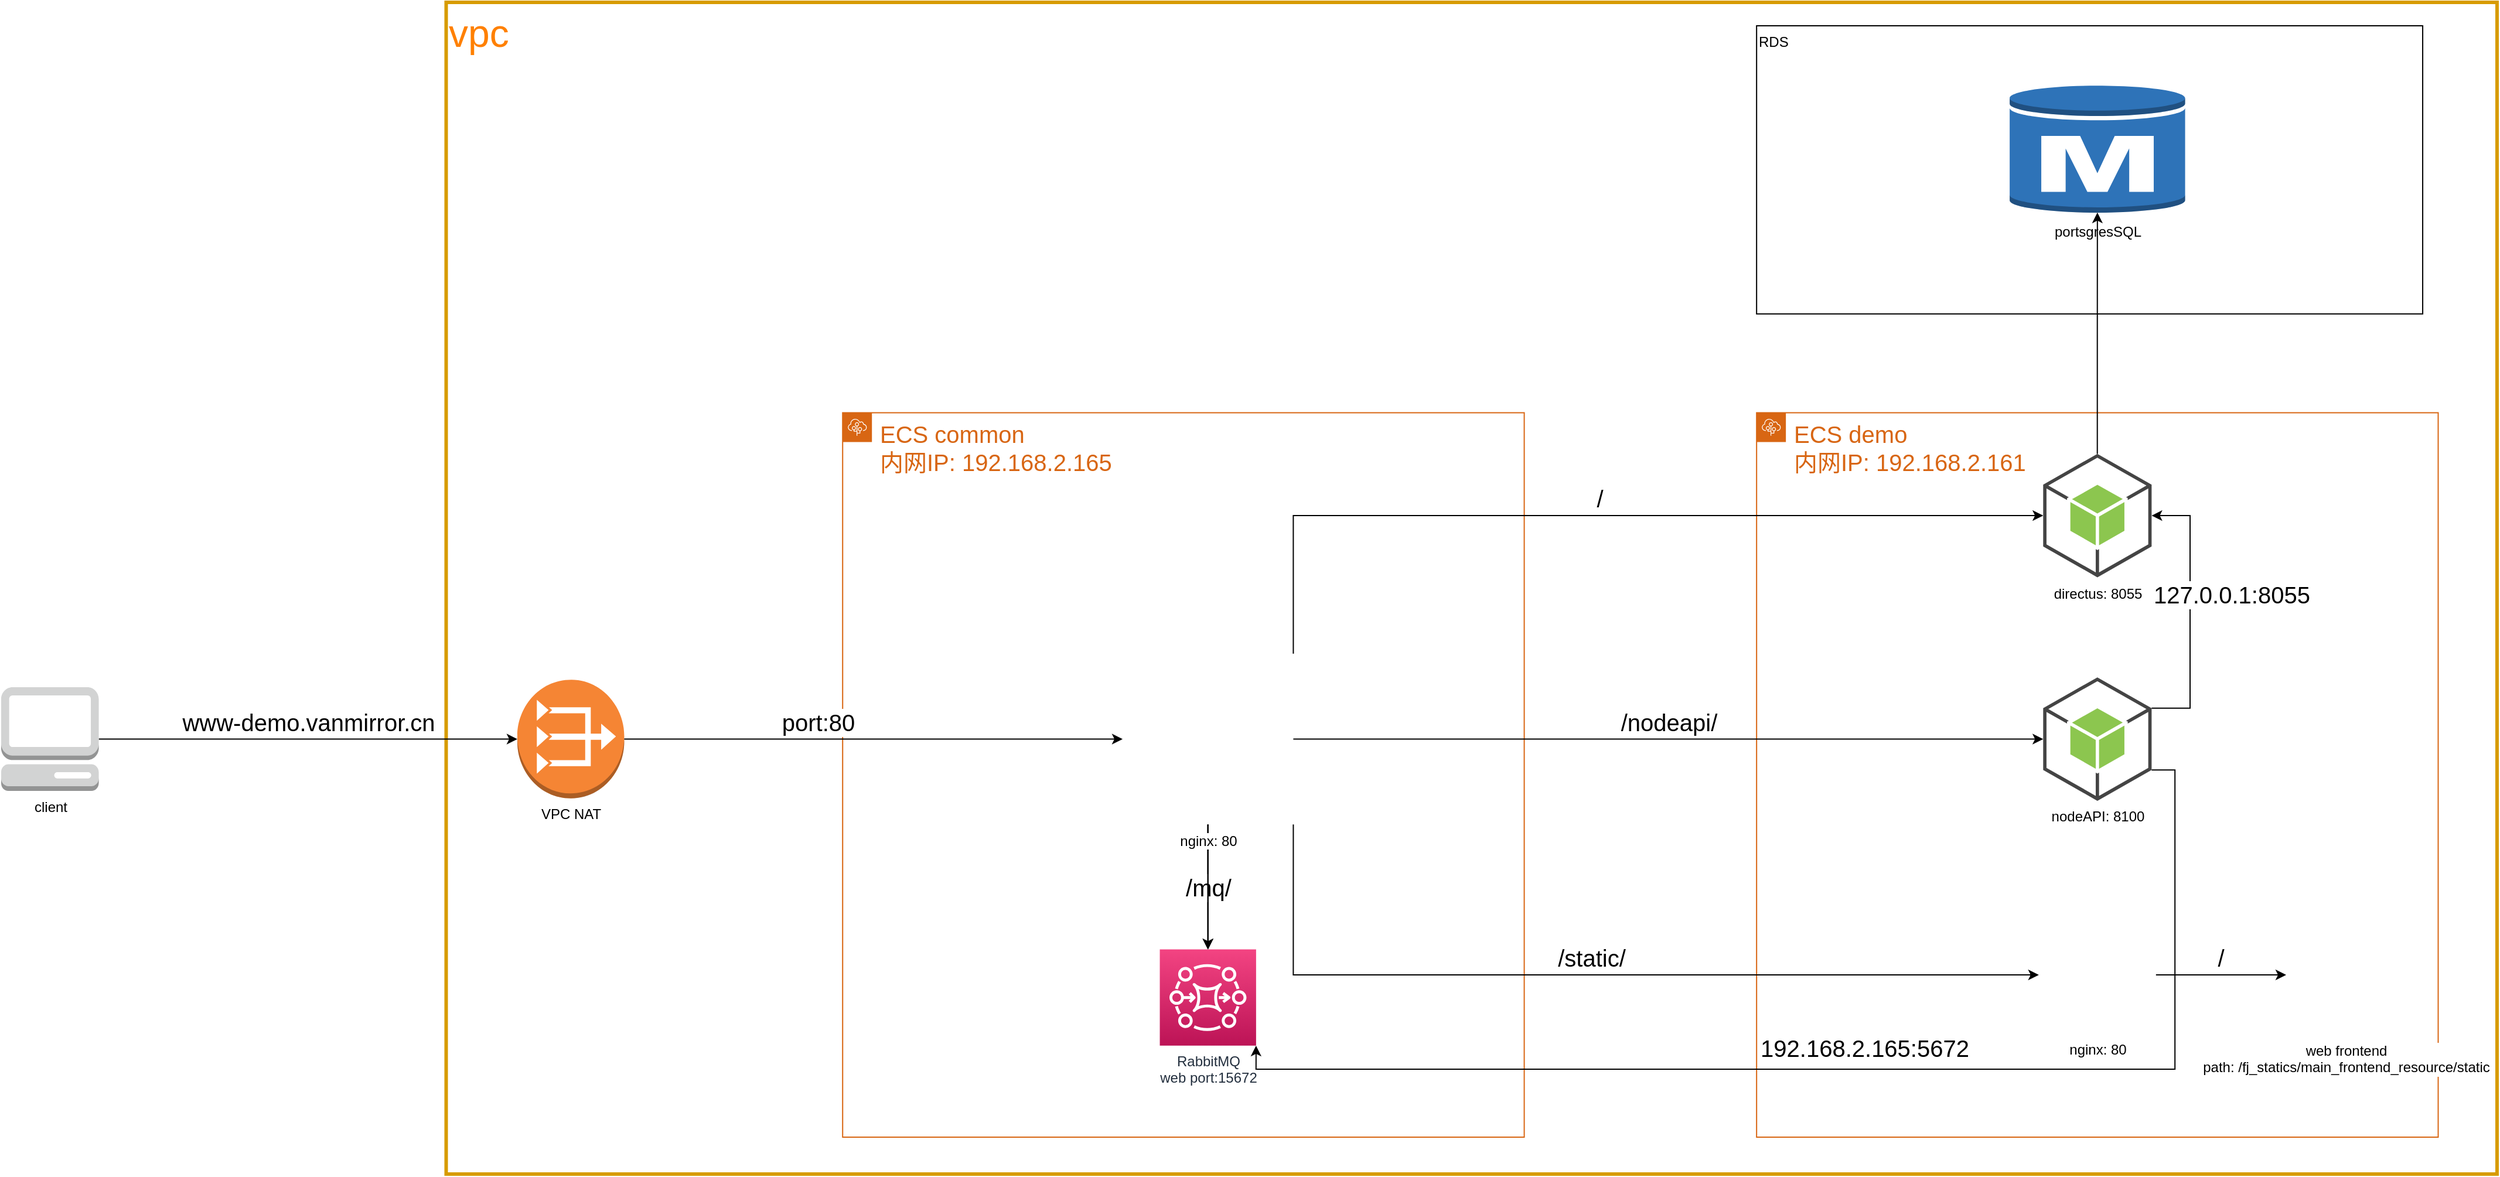 <mxfile version="14.9.6" type="github">
  <diagram id="l8hXMBHkgcEJcSW0mbfh" name="Page-1">
    <mxGraphModel dx="2591" dy="1525" grid="1" gridSize="10" guides="1" tooltips="1" connect="1" arrows="1" fold="1" page="1" pageScale="1" pageWidth="1169" pageHeight="827" background="none" math="0" shadow="0">
      <root>
        <mxCell id="0" />
        <mxCell id="1" parent="0" />
        <mxCell id="rpo0AfvMABLuY5pFm6gE-97" value="&lt;font style=&quot;font-size: 33px&quot; color=&quot;#ff8000&quot;&gt;vpc&lt;/font&gt;" style="rounded=0;whiteSpace=wrap;html=1;fontSize=20;verticalAlign=top;strokeColor=#d79b00;fillColor=none;align=left;strokeWidth=3;" vertex="1" parent="1">
          <mxGeometry x="349.75" y="-300" width="1750.25" height="1000" as="geometry" />
        </mxCell>
        <mxCell id="rpo0AfvMABLuY5pFm6gE-9" value="&lt;font style=&quot;font-size: 20px&quot;&gt;ECS common&lt;br&gt;内网IP: 192.168.2.165&lt;br&gt;&lt;/font&gt;" style="points=[[0,0],[0.25,0],[0.5,0],[0.75,0],[1,0],[1,0.25],[1,0.5],[1,0.75],[1,1],[0.75,1],[0.5,1],[0.25,1],[0,1],[0,0.75],[0,0.5],[0,0.25]];outlineConnect=0;gradientColor=none;html=1;whiteSpace=wrap;fontSize=12;fontStyle=0;shape=mxgraph.aws4.group;grIcon=mxgraph.aws4.group_elastic_beanstalk;strokeColor=#D86613;fillColor=none;verticalAlign=top;align=left;spacingLeft=30;fontColor=#D86613;dashed=0;" vertex="1" parent="1">
          <mxGeometry x="688.111" y="50.199" width="581.672" height="618.245" as="geometry" />
        </mxCell>
        <mxCell id="rpo0AfvMABLuY5pFm6gE-89" value="RDS" style="rounded=0;whiteSpace=wrap;html=1;fontFamily=Helvetica;fillColor=none;align=left;verticalAlign=top;horizontal=1;" vertex="1" parent="1">
          <mxGeometry x="1468.08" y="-280" width="568.452" height="245.893" as="geometry" />
        </mxCell>
        <mxCell id="rpo0AfvMABLuY5pFm6gE-58" value="&lt;font style=&quot;font-size: 20px&quot;&gt;ECS demo&lt;br&gt;内网IP: 192.168.2.161&lt;br&gt;&lt;/font&gt;" style="points=[[0,0],[0.25,0],[0.5,0],[0.75,0],[1,0],[1,0.25],[1,0.5],[1,0.75],[1,1],[0.75,1],[0.5,1],[0.25,1],[0,1],[0,0.75],[0,0.5],[0,0.25]];outlineConnect=0;gradientColor=none;html=1;whiteSpace=wrap;fontSize=12;fontStyle=0;shape=mxgraph.aws4.group;grIcon=mxgraph.aws4.group_elastic_beanstalk;strokeColor=#D86613;fillColor=none;verticalAlign=top;align=left;spacingLeft=30;fontColor=#D86613;dashed=0;" vertex="1" parent="1">
          <mxGeometry x="1468.08" y="50.199" width="581.672" height="618.245" as="geometry" />
        </mxCell>
        <mxCell id="rpo0AfvMABLuY5pFm6gE-2" value="VPC NAT" style="outlineConnect=0;dashed=0;verticalLabelPosition=bottom;verticalAlign=top;align=center;html=1;shape=mxgraph.aws3.vpc_nat_gateway;fillColor=#F58534;gradientColor=none;" vertex="1" parent="1">
          <mxGeometry x="410.495" y="278.177" width="91.217" height="101.167" as="geometry" />
        </mxCell>
        <mxCell id="rpo0AfvMABLuY5pFm6gE-16" value="www-demo.vanmirror.cn" style="edgeStyle=orthogonalEdgeStyle;rounded=0;orthogonalLoop=1;jettySize=auto;html=1;verticalAlign=bottom;fontSize=20;" edge="1" parent="1" source="rpo0AfvMABLuY5pFm6gE-15" target="rpo0AfvMABLuY5pFm6gE-2">
          <mxGeometry x="80" y="-280" as="geometry">
            <Array as="points">
              <mxPoint x="320" y="329" />
              <mxPoint x="320" y="329" />
            </Array>
          </mxGeometry>
        </mxCell>
        <mxCell id="rpo0AfvMABLuY5pFm6gE-15" value="client" style="outlineConnect=0;dashed=0;verticalLabelPosition=bottom;verticalAlign=top;align=center;html=1;shape=mxgraph.aws3.management_console;fillColor=#D2D3D3;gradientColor=none;" vertex="1" parent="1">
          <mxGeometry x="-30" y="284.5" width="83.285" height="88.521" as="geometry" />
        </mxCell>
        <mxCell id="rpo0AfvMABLuY5pFm6gE-10" value="RabbitMQ&lt;br&gt;web port:15672" style="points=[[0,0,0],[0.25,0,0],[0.5,0,0],[0.75,0,0],[1,0,0],[0,1,0],[0.25,1,0],[0.5,1,0],[0.75,1,0],[1,1,0],[0,0.25,0],[0,0.5,0],[0,0.75,0],[1,0.25,0],[1,0.5,0],[1,0.75,0]];outlineConnect=0;fontColor=#232F3E;gradientColor=#F34482;gradientDirection=north;fillColor=#BC1356;strokeColor=#ffffff;dashed=0;verticalLabelPosition=bottom;verticalAlign=top;align=center;html=1;fontSize=12;fontStyle=0;aspect=fixed;shape=mxgraph.aws4.resourceIcon;resIcon=mxgraph.aws4.mq;" vertex="1" parent="1">
          <mxGeometry x="958.787" y="508.263" width="82.157" height="82.157" as="geometry" />
        </mxCell>
        <mxCell id="rpo0AfvMABLuY5pFm6gE-71" value="/mq/" style="edgeStyle=orthogonalEdgeStyle;rounded=0;orthogonalLoop=1;jettySize=auto;html=1;entryX=0.5;entryY=0;entryDx=0;entryDy=0;entryPerimeter=0;fontFamily=Helvetica;verticalAlign=middle;fontSize=20;labelPosition=center;verticalLabelPosition=middle;align=center;" edge="1" parent="1" source="rpo0AfvMABLuY5pFm6gE-1" target="rpo0AfvMABLuY5pFm6gE-10">
          <mxGeometry x="80" y="-280" as="geometry" />
        </mxCell>
        <mxCell id="rpo0AfvMABLuY5pFm6gE-95" value="/static/" style="edgeStyle=orthogonalEdgeStyle;rounded=0;orthogonalLoop=1;jettySize=auto;html=1;entryX=0;entryY=0.5;entryDx=0;entryDy=0;fontSize=20;align=center;verticalAlign=bottom;exitX=1;exitY=1;exitDx=0;exitDy=0;" edge="1" parent="1" source="rpo0AfvMABLuY5pFm6gE-1" target="rpo0AfvMABLuY5pFm6gE-98">
          <mxGeometry relative="1" as="geometry" />
        </mxCell>
        <mxCell id="rpo0AfvMABLuY5pFm6gE-96" value="/" style="edgeStyle=orthogonalEdgeStyle;rounded=0;orthogonalLoop=1;jettySize=auto;html=1;entryX=0;entryY=0.5;entryDx=0;entryDy=0;entryPerimeter=0;fontSize=20;align=center;verticalAlign=bottom;exitX=1;exitY=0;exitDx=0;exitDy=0;" edge="1" parent="1" source="rpo0AfvMABLuY5pFm6gE-1" target="rpo0AfvMABLuY5pFm6gE-66">
          <mxGeometry relative="1" as="geometry" />
        </mxCell>
        <mxCell id="rpo0AfvMABLuY5pFm6gE-100" value="" style="edgeStyle=orthogonalEdgeStyle;rounded=0;orthogonalLoop=1;jettySize=auto;html=1;fontSize=20;align=center;verticalAlign=bottom;" edge="1" parent="1" source="rpo0AfvMABLuY5pFm6gE-1" target="rpo0AfvMABLuY5pFm6gE-10">
          <mxGeometry relative="1" as="geometry" />
        </mxCell>
        <mxCell id="rpo0AfvMABLuY5pFm6gE-101" value="" style="edgeStyle=orthogonalEdgeStyle;rounded=0;orthogonalLoop=1;jettySize=auto;html=1;fontSize=20;align=center;verticalAlign=bottom;" edge="1" parent="1" source="rpo0AfvMABLuY5pFm6gE-1" target="rpo0AfvMABLuY5pFm6gE-10">
          <mxGeometry relative="1" as="geometry" />
        </mxCell>
        <mxCell id="rpo0AfvMABLuY5pFm6gE-1" value="nginx: 80" style="shape=image;html=1;verticalAlign=top;verticalLabelPosition=bottom;labelBackgroundColor=#ffffff;imageAspect=0;aspect=fixed;image=https://cdn4.iconfinder.com/data/icons/logos-brands-5/24/nginx-128.png" vertex="1" parent="1">
          <mxGeometry x="927.018" y="255.911" width="145.701" height="145.701" as="geometry" />
        </mxCell>
        <mxCell id="rpo0AfvMABLuY5pFm6gE-45" style="edgeStyle=orthogonalEdgeStyle;rounded=0;orthogonalLoop=1;jettySize=auto;html=1;fontFamily=Helvetica;fontSize=20;" edge="1" parent="1" source="rpo0AfvMABLuY5pFm6gE-2" target="rpo0AfvMABLuY5pFm6gE-1">
          <mxGeometry x="80" y="-280" as="geometry" />
        </mxCell>
        <mxCell id="rpo0AfvMABLuY5pFm6gE-48" value="port:80" style="edgeLabel;html=1;align=center;verticalAlign=bottom;resizable=0;points=[];fontFamily=Helvetica;fontSize=20;" vertex="1" connectable="0" parent="rpo0AfvMABLuY5pFm6gE-45">
          <mxGeometry x="-0.224" relative="1" as="geometry">
            <mxPoint as="offset" />
          </mxGeometry>
        </mxCell>
        <mxCell id="rpo0AfvMABLuY5pFm6gE-94" value="&lt;span style=&quot;font-size: 20px&quot;&gt;192.168.2.165:5672&lt;/span&gt;" style="edgeStyle=orthogonalEdgeStyle;rounded=0;orthogonalLoop=1;jettySize=auto;html=1;entryX=1;entryY=1;entryDx=0;entryDy=0;entryPerimeter=0;fontSize=33;align=center;verticalAlign=bottom;exitX=1;exitY=0.75;exitDx=0;exitDy=0;exitPerimeter=0;" edge="1" parent="1" source="rpo0AfvMABLuY5pFm6gE-65" target="rpo0AfvMABLuY5pFm6gE-10">
          <mxGeometry relative="1" as="geometry" />
        </mxCell>
        <mxCell id="rpo0AfvMABLuY5pFm6gE-65" value="nodeAPI: 8100" style="outlineConnect=0;dashed=0;verticalLabelPosition=bottom;verticalAlign=top;align=center;html=1;shape=mxgraph.aws3.android;fillColor=#8CC64F;gradientColor=none;" vertex="1" parent="1">
          <mxGeometry x="1712.646" y="276.069" width="92.539" height="105.383" as="geometry" />
        </mxCell>
        <mxCell id="rpo0AfvMABLuY5pFm6gE-82" value="/nodeapi/" style="edgeStyle=orthogonalEdgeStyle;rounded=0;orthogonalLoop=1;jettySize=auto;html=1;fontFamily=Helvetica;verticalAlign=bottom;fontSize=20;" edge="1" parent="1" source="rpo0AfvMABLuY5pFm6gE-1" target="rpo0AfvMABLuY5pFm6gE-65">
          <mxGeometry x="80" y="-280" as="geometry" />
        </mxCell>
        <mxCell id="rpo0AfvMABLuY5pFm6gE-66" value="directus: 8055" style="outlineConnect=0;dashed=0;verticalLabelPosition=bottom;verticalAlign=top;align=center;html=1;shape=mxgraph.aws3.android;fillColor=#8CC64F;gradientColor=none;" vertex="1" parent="1">
          <mxGeometry x="1712.646" y="85.327" width="92.539" height="105.383" as="geometry" />
        </mxCell>
        <mxCell id="rpo0AfvMABLuY5pFm6gE-85" value="127.0.0.1:8055" style="edgeStyle=orthogonalEdgeStyle;rounded=0;orthogonalLoop=1;jettySize=auto;html=1;entryX=1;entryY=0.5;entryDx=0;entryDy=0;entryPerimeter=0;fontFamily=Helvetica;verticalAlign=bottom;labelPosition=right;verticalLabelPosition=top;align=left;exitX=1;exitY=0.25;exitDx=0;exitDy=0;exitPerimeter=0;fontSize=20;" edge="1" parent="1" source="rpo0AfvMABLuY5pFm6gE-65" target="rpo0AfvMABLuY5pFm6gE-66">
          <mxGeometry x="80" y="-280" as="geometry">
            <Array as="points">
              <mxPoint x="1838" y="302" />
              <mxPoint x="1838" y="138" />
            </Array>
          </mxGeometry>
        </mxCell>
        <mxCell id="rpo0AfvMABLuY5pFm6gE-72" value="web frontend&lt;br&gt;path: /fj_statics/main_frontend_resource/static" style="shape=image;html=1;verticalAlign=top;verticalLabelPosition=bottom;labelBackgroundColor=#ffffff;imageAspect=0;aspect=fixed;image=https://cdn0.iconfinder.com/data/icons/business-and-education-1/512/202_file_static_search_computing-128.png;fillColor=none;" vertex="1" parent="1">
          <mxGeometry x="1919.996" y="478.651" width="102.697" height="102.697" as="geometry" />
        </mxCell>
        <mxCell id="rpo0AfvMABLuY5pFm6gE-86" value="portsgresSQL" style="outlineConnect=0;dashed=0;verticalLabelPosition=bottom;verticalAlign=top;align=center;html=1;shape=mxgraph.aws3.rds_db_instance;fillColor=#2E73B8;gradientColor=none;fontFamily=Helvetica;" vertex="1" parent="1">
          <mxGeometry x="1684.065" y="-230.821" width="149.714" height="112.408" as="geometry" />
        </mxCell>
        <mxCell id="rpo0AfvMABLuY5pFm6gE-91" style="edgeStyle=orthogonalEdgeStyle;rounded=0;orthogonalLoop=1;jettySize=auto;html=1;entryX=0.5;entryY=0.98;entryDx=0;entryDy=0;entryPerimeter=0;fontFamily=Helvetica;verticalAlign=bottom;" edge="1" parent="1" source="rpo0AfvMABLuY5pFm6gE-66" target="rpo0AfvMABLuY5pFm6gE-86">
          <mxGeometry x="80" y="-280" as="geometry" />
        </mxCell>
        <mxCell id="rpo0AfvMABLuY5pFm6gE-99" value="/" style="edgeStyle=orthogonalEdgeStyle;rounded=0;orthogonalLoop=1;jettySize=auto;html=1;fontSize=20;align=center;verticalAlign=bottom;" edge="1" parent="1" source="rpo0AfvMABLuY5pFm6gE-98" target="rpo0AfvMABLuY5pFm6gE-72">
          <mxGeometry relative="1" as="geometry" />
        </mxCell>
        <mxCell id="rpo0AfvMABLuY5pFm6gE-98" value="nginx: 80" style="shape=image;html=1;verticalAlign=top;verticalLabelPosition=bottom;labelBackgroundColor=#ffffff;imageAspect=0;aspect=fixed;image=https://cdn4.iconfinder.com/data/icons/logos-brands-5/24/nginx-128.png" vertex="1" parent="1">
          <mxGeometry x="1708.92" y="480" width="100" height="100" as="geometry" />
        </mxCell>
      </root>
    </mxGraphModel>
  </diagram>
</mxfile>
